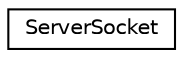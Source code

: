 digraph "Graphical Class Hierarchy"
{
  edge [fontname="Helvetica",fontsize="10",labelfontname="Helvetica",labelfontsize="10"];
  node [fontname="Helvetica",fontsize="10",shape=record];
  rankdir="LR";
  Node0 [label="ServerSocket",height=0.2,width=0.4,color="black", fillcolor="white", style="filled",URL="$classServerSocket.html"];
}
